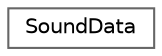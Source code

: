 digraph "クラス階層図"
{
 // LATEX_PDF_SIZE
  bgcolor="transparent";
  edge [fontname=Helvetica,fontsize=10,labelfontname=Helvetica,labelfontsize=10];
  node [fontname=Helvetica,fontsize=10,shape=box,height=0.2,width=0.4];
  rankdir="LR";
  Node0 [id="Node000000",label="SoundData",height=0.2,width=0.4,color="grey40", fillcolor="white", style="filled",URL="$class_sound_data.html",tooltip="SoundData クラス @detail サウンドの再生に必要なデータを保有する"];
}
